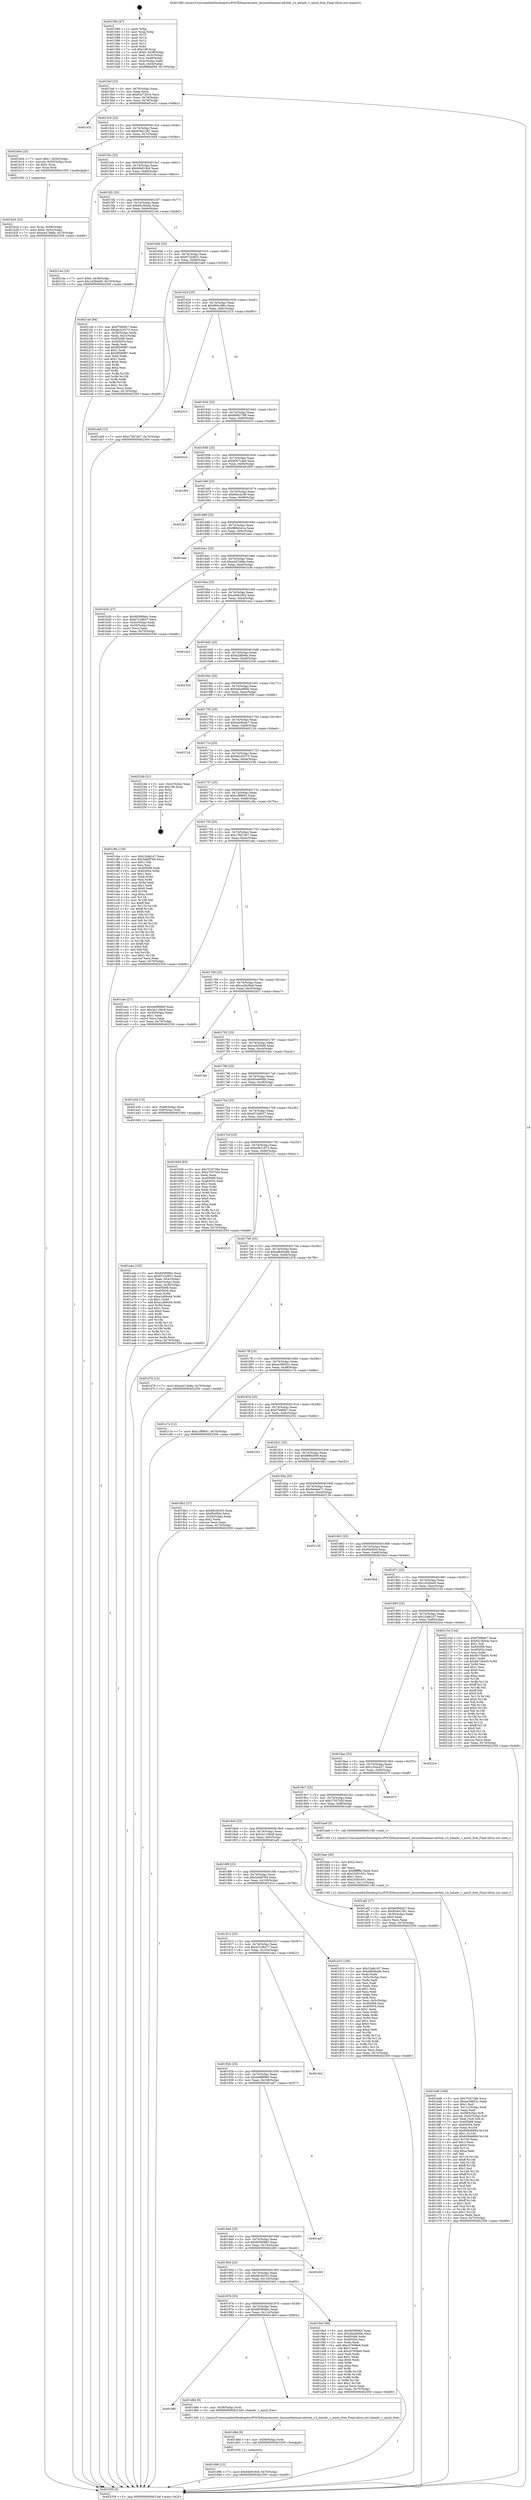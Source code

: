 digraph "0x401580" {
  label = "0x401580 (/mnt/c/Users/mathe/Desktop/tcc/POCII/binaries/extr_linuxnetbatman-advbat_v.h_batadv_v_mesh_free_Final-ollvm.out::main(0))"
  labelloc = "t"
  node[shape=record]

  Entry [label="",width=0.3,height=0.3,shape=circle,fillcolor=black,style=filled]
  "0x4015af" [label="{
     0x4015af [23]\l
     | [instrs]\l
     &nbsp;&nbsp;0x4015af \<+3\>: mov -0x70(%rbp),%eax\l
     &nbsp;&nbsp;0x4015b2 \<+2\>: mov %eax,%ecx\l
     &nbsp;&nbsp;0x4015b4 \<+6\>: sub $0x83272034,%ecx\l
     &nbsp;&nbsp;0x4015ba \<+3\>: mov %eax,-0x74(%rbp)\l
     &nbsp;&nbsp;0x4015bd \<+3\>: mov %ecx,-0x78(%rbp)\l
     &nbsp;&nbsp;0x4015c0 \<+6\>: je 0000000000401e32 \<main+0x8b2\>\l
  }"]
  "0x401e32" [label="{
     0x401e32\l
  }", style=dashed]
  "0x4015c6" [label="{
     0x4015c6 [22]\l
     | [instrs]\l
     &nbsp;&nbsp;0x4015c6 \<+5\>: jmp 00000000004015cb \<main+0x4b\>\l
     &nbsp;&nbsp;0x4015cb \<+3\>: mov -0x74(%rbp),%eax\l
     &nbsp;&nbsp;0x4015ce \<+5\>: sub $0x834d1391,%eax\l
     &nbsp;&nbsp;0x4015d3 \<+3\>: mov %eax,-0x7c(%rbp)\l
     &nbsp;&nbsp;0x4015d6 \<+6\>: je 0000000000401b0d \<main+0x58d\>\l
  }"]
  Exit [label="",width=0.3,height=0.3,shape=circle,fillcolor=black,style=filled,peripheries=2]
  "0x401b0d" [label="{
     0x401b0d [23]\l
     | [instrs]\l
     &nbsp;&nbsp;0x401b0d \<+7\>: movl $0x1,-0x50(%rbp)\l
     &nbsp;&nbsp;0x401b14 \<+4\>: movslq -0x50(%rbp),%rax\l
     &nbsp;&nbsp;0x401b18 \<+4\>: shl $0x2,%rax\l
     &nbsp;&nbsp;0x401b1c \<+3\>: mov %rax,%rdi\l
     &nbsp;&nbsp;0x401b1f \<+5\>: call 0000000000401050 \<malloc@plt\>\l
     | [calls]\l
     &nbsp;&nbsp;0x401050 \{1\} (unknown)\l
  }"]
  "0x4015dc" [label="{
     0x4015dc [22]\l
     | [instrs]\l
     &nbsp;&nbsp;0x4015dc \<+5\>: jmp 00000000004015e1 \<main+0x61\>\l
     &nbsp;&nbsp;0x4015e1 \<+3\>: mov -0x74(%rbp),%eax\l
     &nbsp;&nbsp;0x4015e4 \<+5\>: sub $0x84b919c8,%eax\l
     &nbsp;&nbsp;0x4015e9 \<+3\>: mov %eax,-0x80(%rbp)\l
     &nbsp;&nbsp;0x4015ec \<+6\>: je 000000000040214a \<main+0xbca\>\l
  }"]
  "0x401d96" [label="{
     0x401d96 [12]\l
     | [instrs]\l
     &nbsp;&nbsp;0x401d96 \<+7\>: movl $0x84b919c8,-0x70(%rbp)\l
     &nbsp;&nbsp;0x401d9d \<+5\>: jmp 0000000000402359 \<main+0xdd9\>\l
  }"]
  "0x40214a" [label="{
     0x40214a [19]\l
     | [instrs]\l
     &nbsp;&nbsp;0x40214a \<+7\>: movl $0x0,-0x38(%rbp)\l
     &nbsp;&nbsp;0x402151 \<+7\>: movl $0x1d284af3,-0x70(%rbp)\l
     &nbsp;&nbsp;0x402158 \<+5\>: jmp 0000000000402359 \<main+0xdd9\>\l
  }"]
  "0x4015f2" [label="{
     0x4015f2 [25]\l
     | [instrs]\l
     &nbsp;&nbsp;0x4015f2 \<+5\>: jmp 00000000004015f7 \<main+0x77\>\l
     &nbsp;&nbsp;0x4015f7 \<+3\>: mov -0x74(%rbp),%eax\l
     &nbsp;&nbsp;0x4015fa \<+5\>: sub $0x85c3644a,%eax\l
     &nbsp;&nbsp;0x4015ff \<+6\>: mov %eax,-0x84(%rbp)\l
     &nbsp;&nbsp;0x401605 \<+6\>: je 00000000004021ed \<main+0xc6d\>\l
  }"]
  "0x401d8d" [label="{
     0x401d8d [9]\l
     | [instrs]\l
     &nbsp;&nbsp;0x401d8d \<+4\>: mov -0x58(%rbp),%rdi\l
     &nbsp;&nbsp;0x401d91 \<+5\>: call 0000000000401030 \<free@plt\>\l
     | [calls]\l
     &nbsp;&nbsp;0x401030 \{1\} (unknown)\l
  }"]
  "0x4021ed" [label="{
     0x4021ed [94]\l
     | [instrs]\l
     &nbsp;&nbsp;0x4021ed \<+5\>: mov $0xf7b86fe7,%eax\l
     &nbsp;&nbsp;0x4021f2 \<+5\>: mov $0xbe220373,%ecx\l
     &nbsp;&nbsp;0x4021f7 \<+3\>: mov -0x38(%rbp),%edx\l
     &nbsp;&nbsp;0x4021fa \<+3\>: mov %edx,-0x2c(%rbp)\l
     &nbsp;&nbsp;0x4021fd \<+7\>: mov 0x405068,%edx\l
     &nbsp;&nbsp;0x402204 \<+7\>: mov 0x405054,%esi\l
     &nbsp;&nbsp;0x40220b \<+2\>: mov %edx,%edi\l
     &nbsp;&nbsp;0x40220d \<+6\>: add $0xf9590f67,%edi\l
     &nbsp;&nbsp;0x402213 \<+3\>: sub $0x1,%edi\l
     &nbsp;&nbsp;0x402216 \<+6\>: sub $0xf9590f67,%edi\l
     &nbsp;&nbsp;0x40221c \<+3\>: imul %edi,%edx\l
     &nbsp;&nbsp;0x40221f \<+3\>: and $0x1,%edx\l
     &nbsp;&nbsp;0x402222 \<+3\>: cmp $0x0,%edx\l
     &nbsp;&nbsp;0x402225 \<+4\>: sete %r8b\l
     &nbsp;&nbsp;0x402229 \<+3\>: cmp $0xa,%esi\l
     &nbsp;&nbsp;0x40222c \<+4\>: setl %r9b\l
     &nbsp;&nbsp;0x402230 \<+3\>: mov %r8b,%r10b\l
     &nbsp;&nbsp;0x402233 \<+3\>: and %r9b,%r10b\l
     &nbsp;&nbsp;0x402236 \<+3\>: xor %r9b,%r8b\l
     &nbsp;&nbsp;0x402239 \<+3\>: or %r8b,%r10b\l
     &nbsp;&nbsp;0x40223c \<+4\>: test $0x1,%r10b\l
     &nbsp;&nbsp;0x402240 \<+3\>: cmovne %ecx,%eax\l
     &nbsp;&nbsp;0x402243 \<+3\>: mov %eax,-0x70(%rbp)\l
     &nbsp;&nbsp;0x402246 \<+5\>: jmp 0000000000402359 \<main+0xdd9\>\l
  }"]
  "0x40160b" [label="{
     0x40160b [25]\l
     | [instrs]\l
     &nbsp;&nbsp;0x40160b \<+5\>: jmp 0000000000401610 \<main+0x90\>\l
     &nbsp;&nbsp;0x401610 \<+3\>: mov -0x74(%rbp),%eax\l
     &nbsp;&nbsp;0x401613 \<+5\>: sub $0x8722d931,%eax\l
     &nbsp;&nbsp;0x401618 \<+6\>: mov %eax,-0x88(%rbp)\l
     &nbsp;&nbsp;0x40161e \<+6\>: je 0000000000401ab0 \<main+0x530\>\l
  }"]
  "0x40198f" [label="{
     0x40198f\l
  }", style=dashed]
  "0x401ab0" [label="{
     0x401ab0 [12]\l
     | [instrs]\l
     &nbsp;&nbsp;0x401ab0 \<+7\>: movl $0xc78b7de7,-0x70(%rbp)\l
     &nbsp;&nbsp;0x401ab7 \<+5\>: jmp 0000000000402359 \<main+0xdd9\>\l
  }"]
  "0x401624" [label="{
     0x401624 [25]\l
     | [instrs]\l
     &nbsp;&nbsp;0x401624 \<+5\>: jmp 0000000000401629 \<main+0xa9\>\l
     &nbsp;&nbsp;0x401629 \<+3\>: mov -0x74(%rbp),%eax\l
     &nbsp;&nbsp;0x40162c \<+5\>: sub $0x894c386c,%eax\l
     &nbsp;&nbsp;0x401631 \<+6\>: mov %eax,-0x8c(%rbp)\l
     &nbsp;&nbsp;0x401637 \<+6\>: je 0000000000402315 \<main+0xd95\>\l
  }"]
  "0x401d84" [label="{
     0x401d84 [9]\l
     | [instrs]\l
     &nbsp;&nbsp;0x401d84 \<+4\>: mov -0x58(%rbp),%rdi\l
     &nbsp;&nbsp;0x401d88 \<+5\>: call 00000000004013d0 \<batadv_v_mesh_free\>\l
     | [calls]\l
     &nbsp;&nbsp;0x4013d0 \{1\} (/mnt/c/Users/mathe/Desktop/tcc/POCII/binaries/extr_linuxnetbatman-advbat_v.h_batadv_v_mesh_free_Final-ollvm.out::batadv_v_mesh_free)\l
  }"]
  "0x402315" [label="{
     0x402315\l
  }", style=dashed]
  "0x40163d" [label="{
     0x40163d [25]\l
     | [instrs]\l
     &nbsp;&nbsp;0x40163d \<+5\>: jmp 0000000000401642 \<main+0xc2\>\l
     &nbsp;&nbsp;0x401642 \<+3\>: mov -0x74(%rbp),%eax\l
     &nbsp;&nbsp;0x401645 \<+5\>: sub $0x8bf81798,%eax\l
     &nbsp;&nbsp;0x40164a \<+6\>: mov %eax,-0x90(%rbp)\l
     &nbsp;&nbsp;0x401650 \<+6\>: je 000000000040201b \<main+0xa9b\>\l
  }"]
  "0x401bd6" [label="{
     0x401bd6 [168]\l
     | [instrs]\l
     &nbsp;&nbsp;0x401bd6 \<+5\>: mov $0x7f16738e,%ecx\l
     &nbsp;&nbsp;0x401bdb \<+5\>: mov $0xee38852c,%edx\l
     &nbsp;&nbsp;0x401be0 \<+3\>: mov $0x1,%sil\l
     &nbsp;&nbsp;0x401be3 \<+6\>: mov -0x11c(%rbp),%edi\l
     &nbsp;&nbsp;0x401be9 \<+3\>: imul %eax,%edi\l
     &nbsp;&nbsp;0x401bec \<+4\>: mov -0x58(%rbp),%r8\l
     &nbsp;&nbsp;0x401bf0 \<+4\>: movslq -0x5c(%rbp),%r9\l
     &nbsp;&nbsp;0x401bf4 \<+4\>: mov %edi,(%r8,%r9,4)\l
     &nbsp;&nbsp;0x401bf8 \<+7\>: mov 0x405068,%eax\l
     &nbsp;&nbsp;0x401bff \<+7\>: mov 0x405054,%edi\l
     &nbsp;&nbsp;0x401c06 \<+3\>: mov %eax,%r10d\l
     &nbsp;&nbsp;0x401c09 \<+7\>: sub $0x60946894,%r10d\l
     &nbsp;&nbsp;0x401c10 \<+4\>: sub $0x1,%r10d\l
     &nbsp;&nbsp;0x401c14 \<+7\>: add $0x60946894,%r10d\l
     &nbsp;&nbsp;0x401c1b \<+4\>: imul %r10d,%eax\l
     &nbsp;&nbsp;0x401c1f \<+3\>: and $0x1,%eax\l
     &nbsp;&nbsp;0x401c22 \<+3\>: cmp $0x0,%eax\l
     &nbsp;&nbsp;0x401c25 \<+4\>: sete %r11b\l
     &nbsp;&nbsp;0x401c29 \<+3\>: cmp $0xa,%edi\l
     &nbsp;&nbsp;0x401c2c \<+3\>: setl %bl\l
     &nbsp;&nbsp;0x401c2f \<+3\>: mov %r11b,%r14b\l
     &nbsp;&nbsp;0x401c32 \<+4\>: xor $0xff,%r14b\l
     &nbsp;&nbsp;0x401c36 \<+3\>: mov %bl,%r15b\l
     &nbsp;&nbsp;0x401c39 \<+4\>: xor $0xff,%r15b\l
     &nbsp;&nbsp;0x401c3d \<+4\>: xor $0x1,%sil\l
     &nbsp;&nbsp;0x401c41 \<+3\>: mov %r14b,%r12b\l
     &nbsp;&nbsp;0x401c44 \<+4\>: and $0xff,%r12b\l
     &nbsp;&nbsp;0x401c48 \<+3\>: and %sil,%r11b\l
     &nbsp;&nbsp;0x401c4b \<+3\>: mov %r15b,%r13b\l
     &nbsp;&nbsp;0x401c4e \<+4\>: and $0xff,%r13b\l
     &nbsp;&nbsp;0x401c52 \<+3\>: and %sil,%bl\l
     &nbsp;&nbsp;0x401c55 \<+3\>: or %r11b,%r12b\l
     &nbsp;&nbsp;0x401c58 \<+3\>: or %bl,%r13b\l
     &nbsp;&nbsp;0x401c5b \<+3\>: xor %r13b,%r12b\l
     &nbsp;&nbsp;0x401c5e \<+3\>: or %r15b,%r14b\l
     &nbsp;&nbsp;0x401c61 \<+4\>: xor $0xff,%r14b\l
     &nbsp;&nbsp;0x401c65 \<+4\>: or $0x1,%sil\l
     &nbsp;&nbsp;0x401c69 \<+3\>: and %sil,%r14b\l
     &nbsp;&nbsp;0x401c6c \<+3\>: or %r14b,%r12b\l
     &nbsp;&nbsp;0x401c6f \<+4\>: test $0x1,%r12b\l
     &nbsp;&nbsp;0x401c73 \<+3\>: cmovne %edx,%ecx\l
     &nbsp;&nbsp;0x401c76 \<+3\>: mov %ecx,-0x70(%rbp)\l
     &nbsp;&nbsp;0x401c79 \<+5\>: jmp 0000000000402359 \<main+0xdd9\>\l
  }"]
  "0x40201b" [label="{
     0x40201b\l
  }", style=dashed]
  "0x401656" [label="{
     0x401656 [25]\l
     | [instrs]\l
     &nbsp;&nbsp;0x401656 \<+5\>: jmp 000000000040165b \<main+0xdb\>\l
     &nbsp;&nbsp;0x40165b \<+3\>: mov -0x74(%rbp),%eax\l
     &nbsp;&nbsp;0x40165e \<+5\>: sub $0x9047cda9,%eax\l
     &nbsp;&nbsp;0x401663 \<+6\>: mov %eax,-0x94(%rbp)\l
     &nbsp;&nbsp;0x401669 \<+6\>: je 0000000000401f09 \<main+0x989\>\l
  }"]
  "0x401bae" [label="{
     0x401bae [40]\l
     | [instrs]\l
     &nbsp;&nbsp;0x401bae \<+5\>: mov $0x2,%ecx\l
     &nbsp;&nbsp;0x401bb3 \<+1\>: cltd\l
     &nbsp;&nbsp;0x401bb4 \<+2\>: idiv %ecx\l
     &nbsp;&nbsp;0x401bb6 \<+6\>: imul $0xfffffffe,%edx,%ecx\l
     &nbsp;&nbsp;0x401bbc \<+6\>: sub $0x24301631,%ecx\l
     &nbsp;&nbsp;0x401bc2 \<+3\>: add $0x1,%ecx\l
     &nbsp;&nbsp;0x401bc5 \<+6\>: add $0x24301631,%ecx\l
     &nbsp;&nbsp;0x401bcb \<+6\>: mov %ecx,-0x11c(%rbp)\l
     &nbsp;&nbsp;0x401bd1 \<+5\>: call 0000000000401160 \<next_i\>\l
     | [calls]\l
     &nbsp;&nbsp;0x401160 \{1\} (/mnt/c/Users/mathe/Desktop/tcc/POCII/binaries/extr_linuxnetbatman-advbat_v.h_batadv_v_mesh_free_Final-ollvm.out::next_i)\l
  }"]
  "0x401f09" [label="{
     0x401f09\l
  }", style=dashed]
  "0x40166f" [label="{
     0x40166f [25]\l
     | [instrs]\l
     &nbsp;&nbsp;0x40166f \<+5\>: jmp 0000000000401674 \<main+0xf4\>\l
     &nbsp;&nbsp;0x401674 \<+3\>: mov -0x74(%rbp),%eax\l
     &nbsp;&nbsp;0x401677 \<+5\>: sub $0x90eca1f9,%eax\l
     &nbsp;&nbsp;0x40167c \<+6\>: mov %eax,-0x98(%rbp)\l
     &nbsp;&nbsp;0x401682 \<+6\>: je 00000000004022e7 \<main+0xd67\>\l
  }"]
  "0x401b24" [label="{
     0x401b24 [23]\l
     | [instrs]\l
     &nbsp;&nbsp;0x401b24 \<+4\>: mov %rax,-0x58(%rbp)\l
     &nbsp;&nbsp;0x401b28 \<+7\>: movl $0x0,-0x5c(%rbp)\l
     &nbsp;&nbsp;0x401b2f \<+7\>: movl $0xa447de8a,-0x70(%rbp)\l
     &nbsp;&nbsp;0x401b36 \<+5\>: jmp 0000000000402359 \<main+0xdd9\>\l
  }"]
  "0x4022e7" [label="{
     0x4022e7\l
  }", style=dashed]
  "0x401688" [label="{
     0x401688 [25]\l
     | [instrs]\l
     &nbsp;&nbsp;0x401688 \<+5\>: jmp 000000000040168d \<main+0x10d\>\l
     &nbsp;&nbsp;0x40168d \<+3\>: mov -0x74(%rbp),%eax\l
     &nbsp;&nbsp;0x401690 \<+5\>: sub $0x989d2e1a,%eax\l
     &nbsp;&nbsp;0x401695 \<+6\>: mov %eax,-0x9c(%rbp)\l
     &nbsp;&nbsp;0x40169b \<+6\>: je 0000000000401eee \<main+0x96e\>\l
  }"]
  "0x401a4a" [label="{
     0x401a4a [102]\l
     | [instrs]\l
     &nbsp;&nbsp;0x401a4a \<+5\>: mov $0x605f0962,%ecx\l
     &nbsp;&nbsp;0x401a4f \<+5\>: mov $0x8722d931,%edx\l
     &nbsp;&nbsp;0x401a54 \<+3\>: mov %eax,-0x4c(%rbp)\l
     &nbsp;&nbsp;0x401a57 \<+3\>: mov -0x4c(%rbp),%eax\l
     &nbsp;&nbsp;0x401a5a \<+3\>: mov %eax,-0x30(%rbp)\l
     &nbsp;&nbsp;0x401a5d \<+7\>: mov 0x405068,%eax\l
     &nbsp;&nbsp;0x401a64 \<+7\>: mov 0x405054,%esi\l
     &nbsp;&nbsp;0x401a6b \<+3\>: mov %eax,%r8d\l
     &nbsp;&nbsp;0x401a6e \<+7\>: sub $0xa1d69c64,%r8d\l
     &nbsp;&nbsp;0x401a75 \<+4\>: sub $0x1,%r8d\l
     &nbsp;&nbsp;0x401a79 \<+7\>: add $0xa1d69c64,%r8d\l
     &nbsp;&nbsp;0x401a80 \<+4\>: imul %r8d,%eax\l
     &nbsp;&nbsp;0x401a84 \<+3\>: and $0x1,%eax\l
     &nbsp;&nbsp;0x401a87 \<+3\>: cmp $0x0,%eax\l
     &nbsp;&nbsp;0x401a8a \<+4\>: sete %r9b\l
     &nbsp;&nbsp;0x401a8e \<+3\>: cmp $0xa,%esi\l
     &nbsp;&nbsp;0x401a91 \<+4\>: setl %r10b\l
     &nbsp;&nbsp;0x401a95 \<+3\>: mov %r9b,%r11b\l
     &nbsp;&nbsp;0x401a98 \<+3\>: and %r10b,%r11b\l
     &nbsp;&nbsp;0x401a9b \<+3\>: xor %r10b,%r9b\l
     &nbsp;&nbsp;0x401a9e \<+3\>: or %r9b,%r11b\l
     &nbsp;&nbsp;0x401aa1 \<+4\>: test $0x1,%r11b\l
     &nbsp;&nbsp;0x401aa5 \<+3\>: cmovne %edx,%ecx\l
     &nbsp;&nbsp;0x401aa8 \<+3\>: mov %ecx,-0x70(%rbp)\l
     &nbsp;&nbsp;0x401aab \<+5\>: jmp 0000000000402359 \<main+0xdd9\>\l
  }"]
  "0x401eee" [label="{
     0x401eee\l
  }", style=dashed]
  "0x4016a1" [label="{
     0x4016a1 [25]\l
     | [instrs]\l
     &nbsp;&nbsp;0x4016a1 \<+5\>: jmp 00000000004016a6 \<main+0x126\>\l
     &nbsp;&nbsp;0x4016a6 \<+3\>: mov -0x74(%rbp),%eax\l
     &nbsp;&nbsp;0x4016a9 \<+5\>: sub $0xa447de8a,%eax\l
     &nbsp;&nbsp;0x4016ae \<+6\>: mov %eax,-0xa0(%rbp)\l
     &nbsp;&nbsp;0x4016b4 \<+6\>: je 0000000000401b3b \<main+0x5bb\>\l
  }"]
  "0x401976" [label="{
     0x401976 [25]\l
     | [instrs]\l
     &nbsp;&nbsp;0x401976 \<+5\>: jmp 000000000040197b \<main+0x3fb\>\l
     &nbsp;&nbsp;0x40197b \<+3\>: mov -0x74(%rbp),%eax\l
     &nbsp;&nbsp;0x40197e \<+5\>: sub $0x66390bbc,%eax\l
     &nbsp;&nbsp;0x401983 \<+6\>: mov %eax,-0x114(%rbp)\l
     &nbsp;&nbsp;0x401989 \<+6\>: je 0000000000401d84 \<main+0x804\>\l
  }"]
  "0x401b3b" [label="{
     0x401b3b [27]\l
     | [instrs]\l
     &nbsp;&nbsp;0x401b3b \<+5\>: mov $0x66390bbc,%eax\l
     &nbsp;&nbsp;0x401b40 \<+5\>: mov $0xd7c3d637,%ecx\l
     &nbsp;&nbsp;0x401b45 \<+3\>: mov -0x5c(%rbp),%edx\l
     &nbsp;&nbsp;0x401b48 \<+3\>: cmp -0x50(%rbp),%edx\l
     &nbsp;&nbsp;0x401b4b \<+3\>: cmovl %ecx,%eax\l
     &nbsp;&nbsp;0x401b4e \<+3\>: mov %eax,-0x70(%rbp)\l
     &nbsp;&nbsp;0x401b51 \<+5\>: jmp 0000000000402359 \<main+0xdd9\>\l
  }"]
  "0x4016ba" [label="{
     0x4016ba [25]\l
     | [instrs]\l
     &nbsp;&nbsp;0x4016ba \<+5\>: jmp 00000000004016bf \<main+0x13f\>\l
     &nbsp;&nbsp;0x4016bf \<+3\>: mov -0x74(%rbp),%eax\l
     &nbsp;&nbsp;0x4016c2 \<+5\>: sub $0xa4d62402,%eax\l
     &nbsp;&nbsp;0x4016c7 \<+6\>: mov %eax,-0xa4(%rbp)\l
     &nbsp;&nbsp;0x4016cd \<+6\>: je 0000000000401ee2 \<main+0x962\>\l
  }"]
  "0x4019e5" [label="{
     0x4019e5 [88]\l
     | [instrs]\l
     &nbsp;&nbsp;0x4019e5 \<+5\>: mov $0x605f0962,%eax\l
     &nbsp;&nbsp;0x4019ea \<+5\>: mov $0xd0a460bb,%ecx\l
     &nbsp;&nbsp;0x4019ef \<+7\>: mov 0x405068,%edx\l
     &nbsp;&nbsp;0x4019f6 \<+7\>: mov 0x405054,%esi\l
     &nbsp;&nbsp;0x4019fd \<+2\>: mov %edx,%edi\l
     &nbsp;&nbsp;0x4019ff \<+6\>: add $0xc07608e6,%edi\l
     &nbsp;&nbsp;0x401a05 \<+3\>: sub $0x1,%edi\l
     &nbsp;&nbsp;0x401a08 \<+6\>: sub $0xc07608e6,%edi\l
     &nbsp;&nbsp;0x401a0e \<+3\>: imul %edi,%edx\l
     &nbsp;&nbsp;0x401a11 \<+3\>: and $0x1,%edx\l
     &nbsp;&nbsp;0x401a14 \<+3\>: cmp $0x0,%edx\l
     &nbsp;&nbsp;0x401a17 \<+4\>: sete %r8b\l
     &nbsp;&nbsp;0x401a1b \<+3\>: cmp $0xa,%esi\l
     &nbsp;&nbsp;0x401a1e \<+4\>: setl %r9b\l
     &nbsp;&nbsp;0x401a22 \<+3\>: mov %r8b,%r10b\l
     &nbsp;&nbsp;0x401a25 \<+3\>: and %r9b,%r10b\l
     &nbsp;&nbsp;0x401a28 \<+3\>: xor %r9b,%r8b\l
     &nbsp;&nbsp;0x401a2b \<+3\>: or %r8b,%r10b\l
     &nbsp;&nbsp;0x401a2e \<+4\>: test $0x1,%r10b\l
     &nbsp;&nbsp;0x401a32 \<+3\>: cmovne %ecx,%eax\l
     &nbsp;&nbsp;0x401a35 \<+3\>: mov %eax,-0x70(%rbp)\l
     &nbsp;&nbsp;0x401a38 \<+5\>: jmp 0000000000402359 \<main+0xdd9\>\l
  }"]
  "0x401ee2" [label="{
     0x401ee2\l
  }", style=dashed]
  "0x4016d3" [label="{
     0x4016d3 [25]\l
     | [instrs]\l
     &nbsp;&nbsp;0x4016d3 \<+5\>: jmp 00000000004016d8 \<main+0x158\>\l
     &nbsp;&nbsp;0x4016d8 \<+3\>: mov -0x74(%rbp),%eax\l
     &nbsp;&nbsp;0x4016db \<+5\>: sub $0xb2dfb6fe,%eax\l
     &nbsp;&nbsp;0x4016e0 \<+6\>: mov %eax,-0xa8(%rbp)\l
     &nbsp;&nbsp;0x4016e6 \<+6\>: je 0000000000402334 \<main+0xdb4\>\l
  }"]
  "0x40195d" [label="{
     0x40195d [25]\l
     | [instrs]\l
     &nbsp;&nbsp;0x40195d \<+5\>: jmp 0000000000401962 \<main+0x3e2\>\l
     &nbsp;&nbsp;0x401962 \<+3\>: mov -0x74(%rbp),%eax\l
     &nbsp;&nbsp;0x401965 \<+5\>: sub $0x661fe353,%eax\l
     &nbsp;&nbsp;0x40196a \<+6\>: mov %eax,-0x110(%rbp)\l
     &nbsp;&nbsp;0x401970 \<+6\>: je 00000000004019e5 \<main+0x465\>\l
  }"]
  "0x402334" [label="{
     0x402334\l
  }", style=dashed]
  "0x4016ec" [label="{
     0x4016ec [25]\l
     | [instrs]\l
     &nbsp;&nbsp;0x4016ec \<+5\>: jmp 00000000004016f1 \<main+0x171\>\l
     &nbsp;&nbsp;0x4016f1 \<+3\>: mov -0x74(%rbp),%eax\l
     &nbsp;&nbsp;0x4016f4 \<+5\>: sub $0xb4ba980b,%eax\l
     &nbsp;&nbsp;0x4016f9 \<+6\>: mov %eax,-0xac(%rbp)\l
     &nbsp;&nbsp;0x4016ff \<+6\>: je 0000000000401f56 \<main+0x9d6\>\l
  }"]
  "0x402260" [label="{
     0x402260\l
  }", style=dashed]
  "0x401f56" [label="{
     0x401f56\l
  }", style=dashed]
  "0x401705" [label="{
     0x401705 [25]\l
     | [instrs]\l
     &nbsp;&nbsp;0x401705 \<+5\>: jmp 000000000040170a \<main+0x18a\>\l
     &nbsp;&nbsp;0x40170a \<+3\>: mov -0x74(%rbp),%eax\l
     &nbsp;&nbsp;0x40170d \<+5\>: sub $0xbe094ab7,%eax\l
     &nbsp;&nbsp;0x401712 \<+6\>: mov %eax,-0xb0(%rbp)\l
     &nbsp;&nbsp;0x401718 \<+6\>: je 000000000040212d \<main+0xbad\>\l
  }"]
  "0x401944" [label="{
     0x401944 [25]\l
     | [instrs]\l
     &nbsp;&nbsp;0x401944 \<+5\>: jmp 0000000000401949 \<main+0x3c9\>\l
     &nbsp;&nbsp;0x401949 \<+3\>: mov -0x74(%rbp),%eax\l
     &nbsp;&nbsp;0x40194c \<+5\>: sub $0x605f0962,%eax\l
     &nbsp;&nbsp;0x401951 \<+6\>: mov %eax,-0x10c(%rbp)\l
     &nbsp;&nbsp;0x401957 \<+6\>: je 0000000000402260 \<main+0xce0\>\l
  }"]
  "0x40212d" [label="{
     0x40212d\l
  }", style=dashed]
  "0x40171e" [label="{
     0x40171e [25]\l
     | [instrs]\l
     &nbsp;&nbsp;0x40171e \<+5\>: jmp 0000000000401723 \<main+0x1a3\>\l
     &nbsp;&nbsp;0x401723 \<+3\>: mov -0x74(%rbp),%eax\l
     &nbsp;&nbsp;0x401726 \<+5\>: sub $0xbe220373,%eax\l
     &nbsp;&nbsp;0x40172b \<+6\>: mov %eax,-0xb4(%rbp)\l
     &nbsp;&nbsp;0x401731 \<+6\>: je 000000000040224b \<main+0xccb\>\l
  }"]
  "0x401ad7" [label="{
     0x401ad7\l
  }", style=dashed]
  "0x40224b" [label="{
     0x40224b [21]\l
     | [instrs]\l
     &nbsp;&nbsp;0x40224b \<+3\>: mov -0x2c(%rbp),%eax\l
     &nbsp;&nbsp;0x40224e \<+7\>: add $0x108,%rsp\l
     &nbsp;&nbsp;0x402255 \<+1\>: pop %rbx\l
     &nbsp;&nbsp;0x402256 \<+2\>: pop %r12\l
     &nbsp;&nbsp;0x402258 \<+2\>: pop %r13\l
     &nbsp;&nbsp;0x40225a \<+2\>: pop %r14\l
     &nbsp;&nbsp;0x40225c \<+2\>: pop %r15\l
     &nbsp;&nbsp;0x40225e \<+1\>: pop %rbp\l
     &nbsp;&nbsp;0x40225f \<+1\>: ret\l
  }"]
  "0x401737" [label="{
     0x401737 [25]\l
     | [instrs]\l
     &nbsp;&nbsp;0x401737 \<+5\>: jmp 000000000040173c \<main+0x1bc\>\l
     &nbsp;&nbsp;0x40173c \<+3\>: mov -0x74(%rbp),%eax\l
     &nbsp;&nbsp;0x40173f \<+5\>: sub $0xc1ff9691,%eax\l
     &nbsp;&nbsp;0x401744 \<+6\>: mov %eax,-0xb8(%rbp)\l
     &nbsp;&nbsp;0x40174a \<+6\>: je 0000000000401c8a \<main+0x70a\>\l
  }"]
  "0x40192b" [label="{
     0x40192b [25]\l
     | [instrs]\l
     &nbsp;&nbsp;0x40192b \<+5\>: jmp 0000000000401930 \<main+0x3b0\>\l
     &nbsp;&nbsp;0x401930 \<+3\>: mov -0x74(%rbp),%eax\l
     &nbsp;&nbsp;0x401933 \<+5\>: sub $0x4e8f89b9,%eax\l
     &nbsp;&nbsp;0x401938 \<+6\>: mov %eax,-0x108(%rbp)\l
     &nbsp;&nbsp;0x40193e \<+6\>: je 0000000000401ad7 \<main+0x557\>\l
  }"]
  "0x401c8a" [label="{
     0x401c8a [134]\l
     | [instrs]\l
     &nbsp;&nbsp;0x401c8a \<+5\>: mov $0x22afe1d7,%eax\l
     &nbsp;&nbsp;0x401c8f \<+5\>: mov $0x3a6df7b9,%ecx\l
     &nbsp;&nbsp;0x401c94 \<+2\>: mov $0x1,%dl\l
     &nbsp;&nbsp;0x401c96 \<+2\>: xor %esi,%esi\l
     &nbsp;&nbsp;0x401c98 \<+7\>: mov 0x405068,%edi\l
     &nbsp;&nbsp;0x401c9f \<+8\>: mov 0x405054,%r8d\l
     &nbsp;&nbsp;0x401ca7 \<+3\>: sub $0x1,%esi\l
     &nbsp;&nbsp;0x401caa \<+3\>: mov %edi,%r9d\l
     &nbsp;&nbsp;0x401cad \<+3\>: add %esi,%r9d\l
     &nbsp;&nbsp;0x401cb0 \<+4\>: imul %r9d,%edi\l
     &nbsp;&nbsp;0x401cb4 \<+3\>: and $0x1,%edi\l
     &nbsp;&nbsp;0x401cb7 \<+3\>: cmp $0x0,%edi\l
     &nbsp;&nbsp;0x401cba \<+4\>: sete %r10b\l
     &nbsp;&nbsp;0x401cbe \<+4\>: cmp $0xa,%r8d\l
     &nbsp;&nbsp;0x401cc2 \<+4\>: setl %r11b\l
     &nbsp;&nbsp;0x401cc6 \<+3\>: mov %r10b,%bl\l
     &nbsp;&nbsp;0x401cc9 \<+3\>: xor $0xff,%bl\l
     &nbsp;&nbsp;0x401ccc \<+3\>: mov %r11b,%r14b\l
     &nbsp;&nbsp;0x401ccf \<+4\>: xor $0xff,%r14b\l
     &nbsp;&nbsp;0x401cd3 \<+3\>: xor $0x0,%dl\l
     &nbsp;&nbsp;0x401cd6 \<+3\>: mov %bl,%r15b\l
     &nbsp;&nbsp;0x401cd9 \<+4\>: and $0x0,%r15b\l
     &nbsp;&nbsp;0x401cdd \<+3\>: and %dl,%r10b\l
     &nbsp;&nbsp;0x401ce0 \<+3\>: mov %r14b,%r12b\l
     &nbsp;&nbsp;0x401ce3 \<+4\>: and $0x0,%r12b\l
     &nbsp;&nbsp;0x401ce7 \<+3\>: and %dl,%r11b\l
     &nbsp;&nbsp;0x401cea \<+3\>: or %r10b,%r15b\l
     &nbsp;&nbsp;0x401ced \<+3\>: or %r11b,%r12b\l
     &nbsp;&nbsp;0x401cf0 \<+3\>: xor %r12b,%r15b\l
     &nbsp;&nbsp;0x401cf3 \<+3\>: or %r14b,%bl\l
     &nbsp;&nbsp;0x401cf6 \<+3\>: xor $0xff,%bl\l
     &nbsp;&nbsp;0x401cf9 \<+3\>: or $0x0,%dl\l
     &nbsp;&nbsp;0x401cfc \<+2\>: and %dl,%bl\l
     &nbsp;&nbsp;0x401cfe \<+3\>: or %bl,%r15b\l
     &nbsp;&nbsp;0x401d01 \<+4\>: test $0x1,%r15b\l
     &nbsp;&nbsp;0x401d05 \<+3\>: cmovne %ecx,%eax\l
     &nbsp;&nbsp;0x401d08 \<+3\>: mov %eax,-0x70(%rbp)\l
     &nbsp;&nbsp;0x401d0b \<+5\>: jmp 0000000000402359 \<main+0xdd9\>\l
  }"]
  "0x401750" [label="{
     0x401750 [25]\l
     | [instrs]\l
     &nbsp;&nbsp;0x401750 \<+5\>: jmp 0000000000401755 \<main+0x1d5\>\l
     &nbsp;&nbsp;0x401755 \<+3\>: mov -0x74(%rbp),%eax\l
     &nbsp;&nbsp;0x401758 \<+5\>: sub $0xc78b7de7,%eax\l
     &nbsp;&nbsp;0x40175d \<+6\>: mov %eax,-0xbc(%rbp)\l
     &nbsp;&nbsp;0x401763 \<+6\>: je 0000000000401abc \<main+0x53c\>\l
  }"]
  "0x401da2" [label="{
     0x401da2\l
  }", style=dashed]
  "0x401abc" [label="{
     0x401abc [27]\l
     | [instrs]\l
     &nbsp;&nbsp;0x401abc \<+5\>: mov $0x4e8f89b9,%eax\l
     &nbsp;&nbsp;0x401ac1 \<+5\>: mov $0x3a1106c8,%ecx\l
     &nbsp;&nbsp;0x401ac6 \<+3\>: mov -0x30(%rbp),%edx\l
     &nbsp;&nbsp;0x401ac9 \<+3\>: cmp $0x1,%edx\l
     &nbsp;&nbsp;0x401acc \<+3\>: cmovl %ecx,%eax\l
     &nbsp;&nbsp;0x401acf \<+3\>: mov %eax,-0x70(%rbp)\l
     &nbsp;&nbsp;0x401ad2 \<+5\>: jmp 0000000000402359 \<main+0xdd9\>\l
  }"]
  "0x401769" [label="{
     0x401769 [25]\l
     | [instrs]\l
     &nbsp;&nbsp;0x401769 \<+5\>: jmp 000000000040176e \<main+0x1ee\>\l
     &nbsp;&nbsp;0x40176e \<+3\>: mov -0x74(%rbp),%eax\l
     &nbsp;&nbsp;0x401771 \<+5\>: sub $0xca2b36a0,%eax\l
     &nbsp;&nbsp;0x401776 \<+6\>: mov %eax,-0xc0(%rbp)\l
     &nbsp;&nbsp;0x40177c \<+6\>: je 0000000000402027 \<main+0xaa7\>\l
  }"]
  "0x401912" [label="{
     0x401912 [25]\l
     | [instrs]\l
     &nbsp;&nbsp;0x401912 \<+5\>: jmp 0000000000401917 \<main+0x397\>\l
     &nbsp;&nbsp;0x401917 \<+3\>: mov -0x74(%rbp),%eax\l
     &nbsp;&nbsp;0x40191a \<+5\>: sub $0x431d6a77,%eax\l
     &nbsp;&nbsp;0x40191f \<+6\>: mov %eax,-0x104(%rbp)\l
     &nbsp;&nbsp;0x401925 \<+6\>: je 0000000000401da2 \<main+0x822\>\l
  }"]
  "0x402027" [label="{
     0x402027\l
  }", style=dashed]
  "0x401782" [label="{
     0x401782 [25]\l
     | [instrs]\l
     &nbsp;&nbsp;0x401782 \<+5\>: jmp 0000000000401787 \<main+0x207\>\l
     &nbsp;&nbsp;0x401787 \<+3\>: mov -0x74(%rbp),%eax\l
     &nbsp;&nbsp;0x40178a \<+5\>: sub $0xca455ed6,%eax\l
     &nbsp;&nbsp;0x40178f \<+6\>: mov %eax,-0xc4(%rbp)\l
     &nbsp;&nbsp;0x401795 \<+6\>: je 0000000000401fae \<main+0xa2e\>\l
  }"]
  "0x401d10" [label="{
     0x401d10 [104]\l
     | [instrs]\l
     &nbsp;&nbsp;0x401d10 \<+5\>: mov $0x22afe1d7,%eax\l
     &nbsp;&nbsp;0x401d15 \<+5\>: mov $0xed646adb,%ecx\l
     &nbsp;&nbsp;0x401d1a \<+2\>: xor %edx,%edx\l
     &nbsp;&nbsp;0x401d1c \<+3\>: mov -0x5c(%rbp),%esi\l
     &nbsp;&nbsp;0x401d1f \<+2\>: mov %edx,%edi\l
     &nbsp;&nbsp;0x401d21 \<+2\>: sub %esi,%edi\l
     &nbsp;&nbsp;0x401d23 \<+2\>: mov %edx,%esi\l
     &nbsp;&nbsp;0x401d25 \<+3\>: sub $0x1,%esi\l
     &nbsp;&nbsp;0x401d28 \<+2\>: add %esi,%edi\l
     &nbsp;&nbsp;0x401d2a \<+2\>: mov %edx,%esi\l
     &nbsp;&nbsp;0x401d2c \<+2\>: sub %edi,%esi\l
     &nbsp;&nbsp;0x401d2e \<+3\>: mov %esi,-0x5c(%rbp)\l
     &nbsp;&nbsp;0x401d31 \<+7\>: mov 0x405068,%esi\l
     &nbsp;&nbsp;0x401d38 \<+7\>: mov 0x405054,%edi\l
     &nbsp;&nbsp;0x401d3f \<+3\>: sub $0x1,%edx\l
     &nbsp;&nbsp;0x401d42 \<+3\>: mov %esi,%r8d\l
     &nbsp;&nbsp;0x401d45 \<+3\>: add %edx,%r8d\l
     &nbsp;&nbsp;0x401d48 \<+4\>: imul %r8d,%esi\l
     &nbsp;&nbsp;0x401d4c \<+3\>: and $0x1,%esi\l
     &nbsp;&nbsp;0x401d4f \<+3\>: cmp $0x0,%esi\l
     &nbsp;&nbsp;0x401d52 \<+4\>: sete %r9b\l
     &nbsp;&nbsp;0x401d56 \<+3\>: cmp $0xa,%edi\l
     &nbsp;&nbsp;0x401d59 \<+4\>: setl %r10b\l
     &nbsp;&nbsp;0x401d5d \<+3\>: mov %r9b,%r11b\l
     &nbsp;&nbsp;0x401d60 \<+3\>: and %r10b,%r11b\l
     &nbsp;&nbsp;0x401d63 \<+3\>: xor %r10b,%r9b\l
     &nbsp;&nbsp;0x401d66 \<+3\>: or %r9b,%r11b\l
     &nbsp;&nbsp;0x401d69 \<+4\>: test $0x1,%r11b\l
     &nbsp;&nbsp;0x401d6d \<+3\>: cmovne %ecx,%eax\l
     &nbsp;&nbsp;0x401d70 \<+3\>: mov %eax,-0x70(%rbp)\l
     &nbsp;&nbsp;0x401d73 \<+5\>: jmp 0000000000402359 \<main+0xdd9\>\l
  }"]
  "0x401fae" [label="{
     0x401fae\l
  }", style=dashed]
  "0x40179b" [label="{
     0x40179b [25]\l
     | [instrs]\l
     &nbsp;&nbsp;0x40179b \<+5\>: jmp 00000000004017a0 \<main+0x220\>\l
     &nbsp;&nbsp;0x4017a0 \<+3\>: mov -0x74(%rbp),%eax\l
     &nbsp;&nbsp;0x4017a3 \<+5\>: sub $0xd0a460bb,%eax\l
     &nbsp;&nbsp;0x4017a8 \<+6\>: mov %eax,-0xc8(%rbp)\l
     &nbsp;&nbsp;0x4017ae \<+6\>: je 0000000000401a3d \<main+0x4bd\>\l
  }"]
  "0x4018f9" [label="{
     0x4018f9 [25]\l
     | [instrs]\l
     &nbsp;&nbsp;0x4018f9 \<+5\>: jmp 00000000004018fe \<main+0x37e\>\l
     &nbsp;&nbsp;0x4018fe \<+3\>: mov -0x74(%rbp),%eax\l
     &nbsp;&nbsp;0x401901 \<+5\>: sub $0x3a6df7b9,%eax\l
     &nbsp;&nbsp;0x401906 \<+6\>: mov %eax,-0x100(%rbp)\l
     &nbsp;&nbsp;0x40190c \<+6\>: je 0000000000401d10 \<main+0x790\>\l
  }"]
  "0x401a3d" [label="{
     0x401a3d [13]\l
     | [instrs]\l
     &nbsp;&nbsp;0x401a3d \<+4\>: mov -0x48(%rbp),%rax\l
     &nbsp;&nbsp;0x401a41 \<+4\>: mov 0x8(%rax),%rdi\l
     &nbsp;&nbsp;0x401a45 \<+5\>: call 0000000000401060 \<atoi@plt\>\l
     | [calls]\l
     &nbsp;&nbsp;0x401060 \{1\} (unknown)\l
  }"]
  "0x4017b4" [label="{
     0x4017b4 [25]\l
     | [instrs]\l
     &nbsp;&nbsp;0x4017b4 \<+5\>: jmp 00000000004017b9 \<main+0x239\>\l
     &nbsp;&nbsp;0x4017b9 \<+3\>: mov -0x74(%rbp),%eax\l
     &nbsp;&nbsp;0x4017bc \<+5\>: sub $0xd7c3d637,%eax\l
     &nbsp;&nbsp;0x4017c1 \<+6\>: mov %eax,-0xcc(%rbp)\l
     &nbsp;&nbsp;0x4017c7 \<+6\>: je 0000000000401b56 \<main+0x5d6\>\l
  }"]
  "0x401af2" [label="{
     0x401af2 [27]\l
     | [instrs]\l
     &nbsp;&nbsp;0x401af2 \<+5\>: mov $0xbe094ab7,%eax\l
     &nbsp;&nbsp;0x401af7 \<+5\>: mov $0x834d1391,%ecx\l
     &nbsp;&nbsp;0x401afc \<+3\>: mov -0x30(%rbp),%edx\l
     &nbsp;&nbsp;0x401aff \<+3\>: cmp $0x0,%edx\l
     &nbsp;&nbsp;0x401b02 \<+3\>: cmove %ecx,%eax\l
     &nbsp;&nbsp;0x401b05 \<+3\>: mov %eax,-0x70(%rbp)\l
     &nbsp;&nbsp;0x401b08 \<+5\>: jmp 0000000000402359 \<main+0xdd9\>\l
  }"]
  "0x401b56" [label="{
     0x401b56 [83]\l
     | [instrs]\l
     &nbsp;&nbsp;0x401b56 \<+5\>: mov $0x7f16738e,%eax\l
     &nbsp;&nbsp;0x401b5b \<+5\>: mov $0x27057b5f,%ecx\l
     &nbsp;&nbsp;0x401b60 \<+2\>: xor %edx,%edx\l
     &nbsp;&nbsp;0x401b62 \<+7\>: mov 0x405068,%esi\l
     &nbsp;&nbsp;0x401b69 \<+7\>: mov 0x405054,%edi\l
     &nbsp;&nbsp;0x401b70 \<+3\>: sub $0x1,%edx\l
     &nbsp;&nbsp;0x401b73 \<+3\>: mov %esi,%r8d\l
     &nbsp;&nbsp;0x401b76 \<+3\>: add %edx,%r8d\l
     &nbsp;&nbsp;0x401b79 \<+4\>: imul %r8d,%esi\l
     &nbsp;&nbsp;0x401b7d \<+3\>: and $0x1,%esi\l
     &nbsp;&nbsp;0x401b80 \<+3\>: cmp $0x0,%esi\l
     &nbsp;&nbsp;0x401b83 \<+4\>: sete %r9b\l
     &nbsp;&nbsp;0x401b87 \<+3\>: cmp $0xa,%edi\l
     &nbsp;&nbsp;0x401b8a \<+4\>: setl %r10b\l
     &nbsp;&nbsp;0x401b8e \<+3\>: mov %r9b,%r11b\l
     &nbsp;&nbsp;0x401b91 \<+3\>: and %r10b,%r11b\l
     &nbsp;&nbsp;0x401b94 \<+3\>: xor %r10b,%r9b\l
     &nbsp;&nbsp;0x401b97 \<+3\>: or %r9b,%r11b\l
     &nbsp;&nbsp;0x401b9a \<+4\>: test $0x1,%r11b\l
     &nbsp;&nbsp;0x401b9e \<+3\>: cmovne %ecx,%eax\l
     &nbsp;&nbsp;0x401ba1 \<+3\>: mov %eax,-0x70(%rbp)\l
     &nbsp;&nbsp;0x401ba4 \<+5\>: jmp 0000000000402359 \<main+0xdd9\>\l
  }"]
  "0x4017cd" [label="{
     0x4017cd [25]\l
     | [instrs]\l
     &nbsp;&nbsp;0x4017cd \<+5\>: jmp 00000000004017d2 \<main+0x252\>\l
     &nbsp;&nbsp;0x4017d2 \<+3\>: mov -0x74(%rbp),%eax\l
     &nbsp;&nbsp;0x4017d5 \<+5\>: sub $0xe5b1c973,%eax\l
     &nbsp;&nbsp;0x4017da \<+6\>: mov %eax,-0xd0(%rbp)\l
     &nbsp;&nbsp;0x4017e0 \<+6\>: je 0000000000402121 \<main+0xba1\>\l
  }"]
  "0x4018e0" [label="{
     0x4018e0 [25]\l
     | [instrs]\l
     &nbsp;&nbsp;0x4018e0 \<+5\>: jmp 00000000004018e5 \<main+0x365\>\l
     &nbsp;&nbsp;0x4018e5 \<+3\>: mov -0x74(%rbp),%eax\l
     &nbsp;&nbsp;0x4018e8 \<+5\>: sub $0x3a1106c8,%eax\l
     &nbsp;&nbsp;0x4018ed \<+6\>: mov %eax,-0xfc(%rbp)\l
     &nbsp;&nbsp;0x4018f3 \<+6\>: je 0000000000401af2 \<main+0x572\>\l
  }"]
  "0x402121" [label="{
     0x402121\l
  }", style=dashed]
  "0x4017e6" [label="{
     0x4017e6 [25]\l
     | [instrs]\l
     &nbsp;&nbsp;0x4017e6 \<+5\>: jmp 00000000004017eb \<main+0x26b\>\l
     &nbsp;&nbsp;0x4017eb \<+3\>: mov -0x74(%rbp),%eax\l
     &nbsp;&nbsp;0x4017ee \<+5\>: sub $0xed646adb,%eax\l
     &nbsp;&nbsp;0x4017f3 \<+6\>: mov %eax,-0xd4(%rbp)\l
     &nbsp;&nbsp;0x4017f9 \<+6\>: je 0000000000401d78 \<main+0x7f8\>\l
  }"]
  "0x401ba9" [label="{
     0x401ba9 [5]\l
     | [instrs]\l
     &nbsp;&nbsp;0x401ba9 \<+5\>: call 0000000000401160 \<next_i\>\l
     | [calls]\l
     &nbsp;&nbsp;0x401160 \{1\} (/mnt/c/Users/mathe/Desktop/tcc/POCII/binaries/extr_linuxnetbatman-advbat_v.h_batadv_v_mesh_free_Final-ollvm.out::next_i)\l
  }"]
  "0x401d78" [label="{
     0x401d78 [12]\l
     | [instrs]\l
     &nbsp;&nbsp;0x401d78 \<+7\>: movl $0xa447de8a,-0x70(%rbp)\l
     &nbsp;&nbsp;0x401d7f \<+5\>: jmp 0000000000402359 \<main+0xdd9\>\l
  }"]
  "0x4017ff" [label="{
     0x4017ff [25]\l
     | [instrs]\l
     &nbsp;&nbsp;0x4017ff \<+5\>: jmp 0000000000401804 \<main+0x284\>\l
     &nbsp;&nbsp;0x401804 \<+3\>: mov -0x74(%rbp),%eax\l
     &nbsp;&nbsp;0x401807 \<+5\>: sub $0xee38852c,%eax\l
     &nbsp;&nbsp;0x40180c \<+6\>: mov %eax,-0xd8(%rbp)\l
     &nbsp;&nbsp;0x401812 \<+6\>: je 0000000000401c7e \<main+0x6fe\>\l
  }"]
  "0x4018c7" [label="{
     0x4018c7 [25]\l
     | [instrs]\l
     &nbsp;&nbsp;0x4018c7 \<+5\>: jmp 00000000004018cc \<main+0x34c\>\l
     &nbsp;&nbsp;0x4018cc \<+3\>: mov -0x74(%rbp),%eax\l
     &nbsp;&nbsp;0x4018cf \<+5\>: sub $0x27057b5f,%eax\l
     &nbsp;&nbsp;0x4018d4 \<+6\>: mov %eax,-0xf8(%rbp)\l
     &nbsp;&nbsp;0x4018da \<+6\>: je 0000000000401ba9 \<main+0x629\>\l
  }"]
  "0x401c7e" [label="{
     0x401c7e [12]\l
     | [instrs]\l
     &nbsp;&nbsp;0x401c7e \<+7\>: movl $0xc1ff9691,-0x70(%rbp)\l
     &nbsp;&nbsp;0x401c85 \<+5\>: jmp 0000000000402359 \<main+0xdd9\>\l
  }"]
  "0x401818" [label="{
     0x401818 [25]\l
     | [instrs]\l
     &nbsp;&nbsp;0x401818 \<+5\>: jmp 000000000040181d \<main+0x29d\>\l
     &nbsp;&nbsp;0x40181d \<+3\>: mov -0x74(%rbp),%eax\l
     &nbsp;&nbsp;0x401820 \<+5\>: sub $0xf7b86fe7,%eax\l
     &nbsp;&nbsp;0x401825 \<+6\>: mov %eax,-0xdc(%rbp)\l
     &nbsp;&nbsp;0x40182b \<+6\>: je 0000000000402352 \<main+0xdd2\>\l
  }"]
  "0x40207f" [label="{
     0x40207f\l
  }", style=dashed]
  "0x402352" [label="{
     0x402352\l
  }", style=dashed]
  "0x401831" [label="{
     0x401831 [25]\l
     | [instrs]\l
     &nbsp;&nbsp;0x401831 \<+5\>: jmp 0000000000401836 \<main+0x2b6\>\l
     &nbsp;&nbsp;0x401836 \<+3\>: mov -0x74(%rbp),%eax\l
     &nbsp;&nbsp;0x401839 \<+5\>: sub $0xf886e009,%eax\l
     &nbsp;&nbsp;0x40183e \<+6\>: mov %eax,-0xe0(%rbp)\l
     &nbsp;&nbsp;0x401844 \<+6\>: je 00000000004019b2 \<main+0x432\>\l
  }"]
  "0x4018ae" [label="{
     0x4018ae [25]\l
     | [instrs]\l
     &nbsp;&nbsp;0x4018ae \<+5\>: jmp 00000000004018b3 \<main+0x333\>\l
     &nbsp;&nbsp;0x4018b3 \<+3\>: mov -0x74(%rbp),%eax\l
     &nbsp;&nbsp;0x4018b6 \<+5\>: sub $0x235dcb27,%eax\l
     &nbsp;&nbsp;0x4018bb \<+6\>: mov %eax,-0xf4(%rbp)\l
     &nbsp;&nbsp;0x4018c1 \<+6\>: je 000000000040207f \<main+0xaff\>\l
  }"]
  "0x4019b2" [label="{
     0x4019b2 [27]\l
     | [instrs]\l
     &nbsp;&nbsp;0x4019b2 \<+5\>: mov $0x661fe353,%eax\l
     &nbsp;&nbsp;0x4019b7 \<+5\>: mov $0xf5e0f3d,%ecx\l
     &nbsp;&nbsp;0x4019bc \<+3\>: mov -0x34(%rbp),%edx\l
     &nbsp;&nbsp;0x4019bf \<+3\>: cmp $0x2,%edx\l
     &nbsp;&nbsp;0x4019c2 \<+3\>: cmovne %ecx,%eax\l
     &nbsp;&nbsp;0x4019c5 \<+3\>: mov %eax,-0x70(%rbp)\l
     &nbsp;&nbsp;0x4019c8 \<+5\>: jmp 0000000000402359 \<main+0xdd9\>\l
  }"]
  "0x40184a" [label="{
     0x40184a [25]\l
     | [instrs]\l
     &nbsp;&nbsp;0x40184a \<+5\>: jmp 000000000040184f \<main+0x2cf\>\l
     &nbsp;&nbsp;0x40184f \<+3\>: mov -0x74(%rbp),%eax\l
     &nbsp;&nbsp;0x401852 \<+5\>: sub $0xfeb4ab71,%eax\l
     &nbsp;&nbsp;0x401857 \<+6\>: mov %eax,-0xe4(%rbp)\l
     &nbsp;&nbsp;0x40185d \<+6\>: je 0000000000402139 \<main+0xbb9\>\l
  }"]
  "0x402359" [label="{
     0x402359 [5]\l
     | [instrs]\l
     &nbsp;&nbsp;0x402359 \<+5\>: jmp 00000000004015af \<main+0x2f\>\l
  }"]
  "0x401580" [label="{
     0x401580 [47]\l
     | [instrs]\l
     &nbsp;&nbsp;0x401580 \<+1\>: push %rbp\l
     &nbsp;&nbsp;0x401581 \<+3\>: mov %rsp,%rbp\l
     &nbsp;&nbsp;0x401584 \<+2\>: push %r15\l
     &nbsp;&nbsp;0x401586 \<+2\>: push %r14\l
     &nbsp;&nbsp;0x401588 \<+2\>: push %r13\l
     &nbsp;&nbsp;0x40158a \<+2\>: push %r12\l
     &nbsp;&nbsp;0x40158c \<+1\>: push %rbx\l
     &nbsp;&nbsp;0x40158d \<+7\>: sub $0x108,%rsp\l
     &nbsp;&nbsp;0x401594 \<+7\>: movl $0x0,-0x38(%rbp)\l
     &nbsp;&nbsp;0x40159b \<+3\>: mov %edi,-0x3c(%rbp)\l
     &nbsp;&nbsp;0x40159e \<+4\>: mov %rsi,-0x48(%rbp)\l
     &nbsp;&nbsp;0x4015a2 \<+3\>: mov -0x3c(%rbp),%edi\l
     &nbsp;&nbsp;0x4015a5 \<+3\>: mov %edi,-0x34(%rbp)\l
     &nbsp;&nbsp;0x4015a8 \<+7\>: movl $0xf886e009,-0x70(%rbp)\l
  }"]
  "0x4022ce" [label="{
     0x4022ce\l
  }", style=dashed]
  "0x402139" [label="{
     0x402139\l
  }", style=dashed]
  "0x401863" [label="{
     0x401863 [25]\l
     | [instrs]\l
     &nbsp;&nbsp;0x401863 \<+5\>: jmp 0000000000401868 \<main+0x2e8\>\l
     &nbsp;&nbsp;0x401868 \<+3\>: mov -0x74(%rbp),%eax\l
     &nbsp;&nbsp;0x40186b \<+5\>: sub $0xf5e0f3d,%eax\l
     &nbsp;&nbsp;0x401870 \<+6\>: mov %eax,-0xe8(%rbp)\l
     &nbsp;&nbsp;0x401876 \<+6\>: je 00000000004019cd \<main+0x44d\>\l
  }"]
  "0x401895" [label="{
     0x401895 [25]\l
     | [instrs]\l
     &nbsp;&nbsp;0x401895 \<+5\>: jmp 000000000040189a \<main+0x31a\>\l
     &nbsp;&nbsp;0x40189a \<+3\>: mov -0x74(%rbp),%eax\l
     &nbsp;&nbsp;0x40189d \<+5\>: sub $0x22afe1d7,%eax\l
     &nbsp;&nbsp;0x4018a2 \<+6\>: mov %eax,-0xf0(%rbp)\l
     &nbsp;&nbsp;0x4018a8 \<+6\>: je 00000000004022ce \<main+0xd4e\>\l
  }"]
  "0x4019cd" [label="{
     0x4019cd\l
  }", style=dashed]
  "0x40187c" [label="{
     0x40187c [25]\l
     | [instrs]\l
     &nbsp;&nbsp;0x40187c \<+5\>: jmp 0000000000401881 \<main+0x301\>\l
     &nbsp;&nbsp;0x401881 \<+3\>: mov -0x74(%rbp),%eax\l
     &nbsp;&nbsp;0x401884 \<+5\>: sub $0x1d284af3,%eax\l
     &nbsp;&nbsp;0x401889 \<+6\>: mov %eax,-0xec(%rbp)\l
     &nbsp;&nbsp;0x40188f \<+6\>: je 000000000040215d \<main+0xbdd\>\l
  }"]
  "0x40215d" [label="{
     0x40215d [144]\l
     | [instrs]\l
     &nbsp;&nbsp;0x40215d \<+5\>: mov $0xf7b86fe7,%eax\l
     &nbsp;&nbsp;0x402162 \<+5\>: mov $0x85c3644a,%ecx\l
     &nbsp;&nbsp;0x402167 \<+2\>: mov $0x1,%dl\l
     &nbsp;&nbsp;0x402169 \<+7\>: mov 0x405068,%esi\l
     &nbsp;&nbsp;0x402170 \<+7\>: mov 0x405054,%edi\l
     &nbsp;&nbsp;0x402177 \<+3\>: mov %esi,%r8d\l
     &nbsp;&nbsp;0x40217a \<+7\>: add $0xbb73ba05,%r8d\l
     &nbsp;&nbsp;0x402181 \<+4\>: sub $0x1,%r8d\l
     &nbsp;&nbsp;0x402185 \<+7\>: sub $0xbb73ba05,%r8d\l
     &nbsp;&nbsp;0x40218c \<+4\>: imul %r8d,%esi\l
     &nbsp;&nbsp;0x402190 \<+3\>: and $0x1,%esi\l
     &nbsp;&nbsp;0x402193 \<+3\>: cmp $0x0,%esi\l
     &nbsp;&nbsp;0x402196 \<+4\>: sete %r9b\l
     &nbsp;&nbsp;0x40219a \<+3\>: cmp $0xa,%edi\l
     &nbsp;&nbsp;0x40219d \<+4\>: setl %r10b\l
     &nbsp;&nbsp;0x4021a1 \<+3\>: mov %r9b,%r11b\l
     &nbsp;&nbsp;0x4021a4 \<+4\>: xor $0xff,%r11b\l
     &nbsp;&nbsp;0x4021a8 \<+3\>: mov %r10b,%bl\l
     &nbsp;&nbsp;0x4021ab \<+3\>: xor $0xff,%bl\l
     &nbsp;&nbsp;0x4021ae \<+3\>: xor $0x0,%dl\l
     &nbsp;&nbsp;0x4021b1 \<+3\>: mov %r11b,%r14b\l
     &nbsp;&nbsp;0x4021b4 \<+4\>: and $0x0,%r14b\l
     &nbsp;&nbsp;0x4021b8 \<+3\>: and %dl,%r9b\l
     &nbsp;&nbsp;0x4021bb \<+3\>: mov %bl,%r15b\l
     &nbsp;&nbsp;0x4021be \<+4\>: and $0x0,%r15b\l
     &nbsp;&nbsp;0x4021c2 \<+3\>: and %dl,%r10b\l
     &nbsp;&nbsp;0x4021c5 \<+3\>: or %r9b,%r14b\l
     &nbsp;&nbsp;0x4021c8 \<+3\>: or %r10b,%r15b\l
     &nbsp;&nbsp;0x4021cb \<+3\>: xor %r15b,%r14b\l
     &nbsp;&nbsp;0x4021ce \<+3\>: or %bl,%r11b\l
     &nbsp;&nbsp;0x4021d1 \<+4\>: xor $0xff,%r11b\l
     &nbsp;&nbsp;0x4021d5 \<+3\>: or $0x0,%dl\l
     &nbsp;&nbsp;0x4021d8 \<+3\>: and %dl,%r11b\l
     &nbsp;&nbsp;0x4021db \<+3\>: or %r11b,%r14b\l
     &nbsp;&nbsp;0x4021de \<+4\>: test $0x1,%r14b\l
     &nbsp;&nbsp;0x4021e2 \<+3\>: cmovne %ecx,%eax\l
     &nbsp;&nbsp;0x4021e5 \<+3\>: mov %eax,-0x70(%rbp)\l
     &nbsp;&nbsp;0x4021e8 \<+5\>: jmp 0000000000402359 \<main+0xdd9\>\l
  }"]
  Entry -> "0x401580" [label=" 1"]
  "0x4015af" -> "0x401e32" [label=" 0"]
  "0x4015af" -> "0x4015c6" [label=" 20"]
  "0x40224b" -> Exit [label=" 1"]
  "0x4015c6" -> "0x401b0d" [label=" 1"]
  "0x4015c6" -> "0x4015dc" [label=" 19"]
  "0x4021ed" -> "0x402359" [label=" 1"]
  "0x4015dc" -> "0x40214a" [label=" 1"]
  "0x4015dc" -> "0x4015f2" [label=" 18"]
  "0x40215d" -> "0x402359" [label=" 1"]
  "0x4015f2" -> "0x4021ed" [label=" 1"]
  "0x4015f2" -> "0x40160b" [label=" 17"]
  "0x40214a" -> "0x402359" [label=" 1"]
  "0x40160b" -> "0x401ab0" [label=" 1"]
  "0x40160b" -> "0x401624" [label=" 16"]
  "0x401d96" -> "0x402359" [label=" 1"]
  "0x401624" -> "0x402315" [label=" 0"]
  "0x401624" -> "0x40163d" [label=" 16"]
  "0x401d8d" -> "0x401d96" [label=" 1"]
  "0x40163d" -> "0x40201b" [label=" 0"]
  "0x40163d" -> "0x401656" [label=" 16"]
  "0x401976" -> "0x40198f" [label=" 0"]
  "0x401656" -> "0x401f09" [label=" 0"]
  "0x401656" -> "0x40166f" [label=" 16"]
  "0x401976" -> "0x401d84" [label=" 1"]
  "0x40166f" -> "0x4022e7" [label=" 0"]
  "0x40166f" -> "0x401688" [label=" 16"]
  "0x401d84" -> "0x401d8d" [label=" 1"]
  "0x401688" -> "0x401eee" [label=" 0"]
  "0x401688" -> "0x4016a1" [label=" 16"]
  "0x401d78" -> "0x402359" [label=" 1"]
  "0x4016a1" -> "0x401b3b" [label=" 2"]
  "0x4016a1" -> "0x4016ba" [label=" 14"]
  "0x401d10" -> "0x402359" [label=" 1"]
  "0x4016ba" -> "0x401ee2" [label=" 0"]
  "0x4016ba" -> "0x4016d3" [label=" 14"]
  "0x401c8a" -> "0x402359" [label=" 1"]
  "0x4016d3" -> "0x402334" [label=" 0"]
  "0x4016d3" -> "0x4016ec" [label=" 14"]
  "0x401bd6" -> "0x402359" [label=" 1"]
  "0x4016ec" -> "0x401f56" [label=" 0"]
  "0x4016ec" -> "0x401705" [label=" 14"]
  "0x401bae" -> "0x401bd6" [label=" 1"]
  "0x401705" -> "0x40212d" [label=" 0"]
  "0x401705" -> "0x40171e" [label=" 14"]
  "0x401b56" -> "0x402359" [label=" 1"]
  "0x40171e" -> "0x40224b" [label=" 1"]
  "0x40171e" -> "0x401737" [label=" 13"]
  "0x401b3b" -> "0x402359" [label=" 2"]
  "0x401737" -> "0x401c8a" [label=" 1"]
  "0x401737" -> "0x401750" [label=" 12"]
  "0x401b0d" -> "0x401b24" [label=" 1"]
  "0x401750" -> "0x401abc" [label=" 1"]
  "0x401750" -> "0x401769" [label=" 11"]
  "0x401af2" -> "0x402359" [label=" 1"]
  "0x401769" -> "0x402027" [label=" 0"]
  "0x401769" -> "0x401782" [label=" 11"]
  "0x401ab0" -> "0x402359" [label=" 1"]
  "0x401782" -> "0x401fae" [label=" 0"]
  "0x401782" -> "0x40179b" [label=" 11"]
  "0x401a4a" -> "0x402359" [label=" 1"]
  "0x40179b" -> "0x401a3d" [label=" 1"]
  "0x40179b" -> "0x4017b4" [label=" 10"]
  "0x4019e5" -> "0x402359" [label=" 1"]
  "0x4017b4" -> "0x401b56" [label=" 1"]
  "0x4017b4" -> "0x4017cd" [label=" 9"]
  "0x40195d" -> "0x401976" [label=" 1"]
  "0x4017cd" -> "0x402121" [label=" 0"]
  "0x4017cd" -> "0x4017e6" [label=" 9"]
  "0x401c7e" -> "0x402359" [label=" 1"]
  "0x4017e6" -> "0x401d78" [label=" 1"]
  "0x4017e6" -> "0x4017ff" [label=" 8"]
  "0x401944" -> "0x40195d" [label=" 2"]
  "0x4017ff" -> "0x401c7e" [label=" 1"]
  "0x4017ff" -> "0x401818" [label=" 7"]
  "0x401ba9" -> "0x401bae" [label=" 1"]
  "0x401818" -> "0x402352" [label=" 0"]
  "0x401818" -> "0x401831" [label=" 7"]
  "0x40192b" -> "0x401944" [label=" 2"]
  "0x401831" -> "0x4019b2" [label=" 1"]
  "0x401831" -> "0x40184a" [label=" 6"]
  "0x4019b2" -> "0x402359" [label=" 1"]
  "0x401580" -> "0x4015af" [label=" 1"]
  "0x402359" -> "0x4015af" [label=" 19"]
  "0x401b24" -> "0x402359" [label=" 1"]
  "0x40184a" -> "0x402139" [label=" 0"]
  "0x40184a" -> "0x401863" [label=" 6"]
  "0x401912" -> "0x40192b" [label=" 2"]
  "0x401863" -> "0x4019cd" [label=" 0"]
  "0x401863" -> "0x40187c" [label=" 6"]
  "0x401abc" -> "0x402359" [label=" 1"]
  "0x40187c" -> "0x40215d" [label=" 1"]
  "0x40187c" -> "0x401895" [label=" 5"]
  "0x401912" -> "0x401da2" [label=" 0"]
  "0x401895" -> "0x4022ce" [label=" 0"]
  "0x401895" -> "0x4018ae" [label=" 5"]
  "0x40192b" -> "0x401ad7" [label=" 0"]
  "0x4018ae" -> "0x40207f" [label=" 0"]
  "0x4018ae" -> "0x4018c7" [label=" 5"]
  "0x401944" -> "0x402260" [label=" 0"]
  "0x4018c7" -> "0x401ba9" [label=" 1"]
  "0x4018c7" -> "0x4018e0" [label=" 4"]
  "0x40195d" -> "0x4019e5" [label=" 1"]
  "0x4018e0" -> "0x401af2" [label=" 1"]
  "0x4018e0" -> "0x4018f9" [label=" 3"]
  "0x401a3d" -> "0x401a4a" [label=" 1"]
  "0x4018f9" -> "0x401d10" [label=" 1"]
  "0x4018f9" -> "0x401912" [label=" 2"]
}
